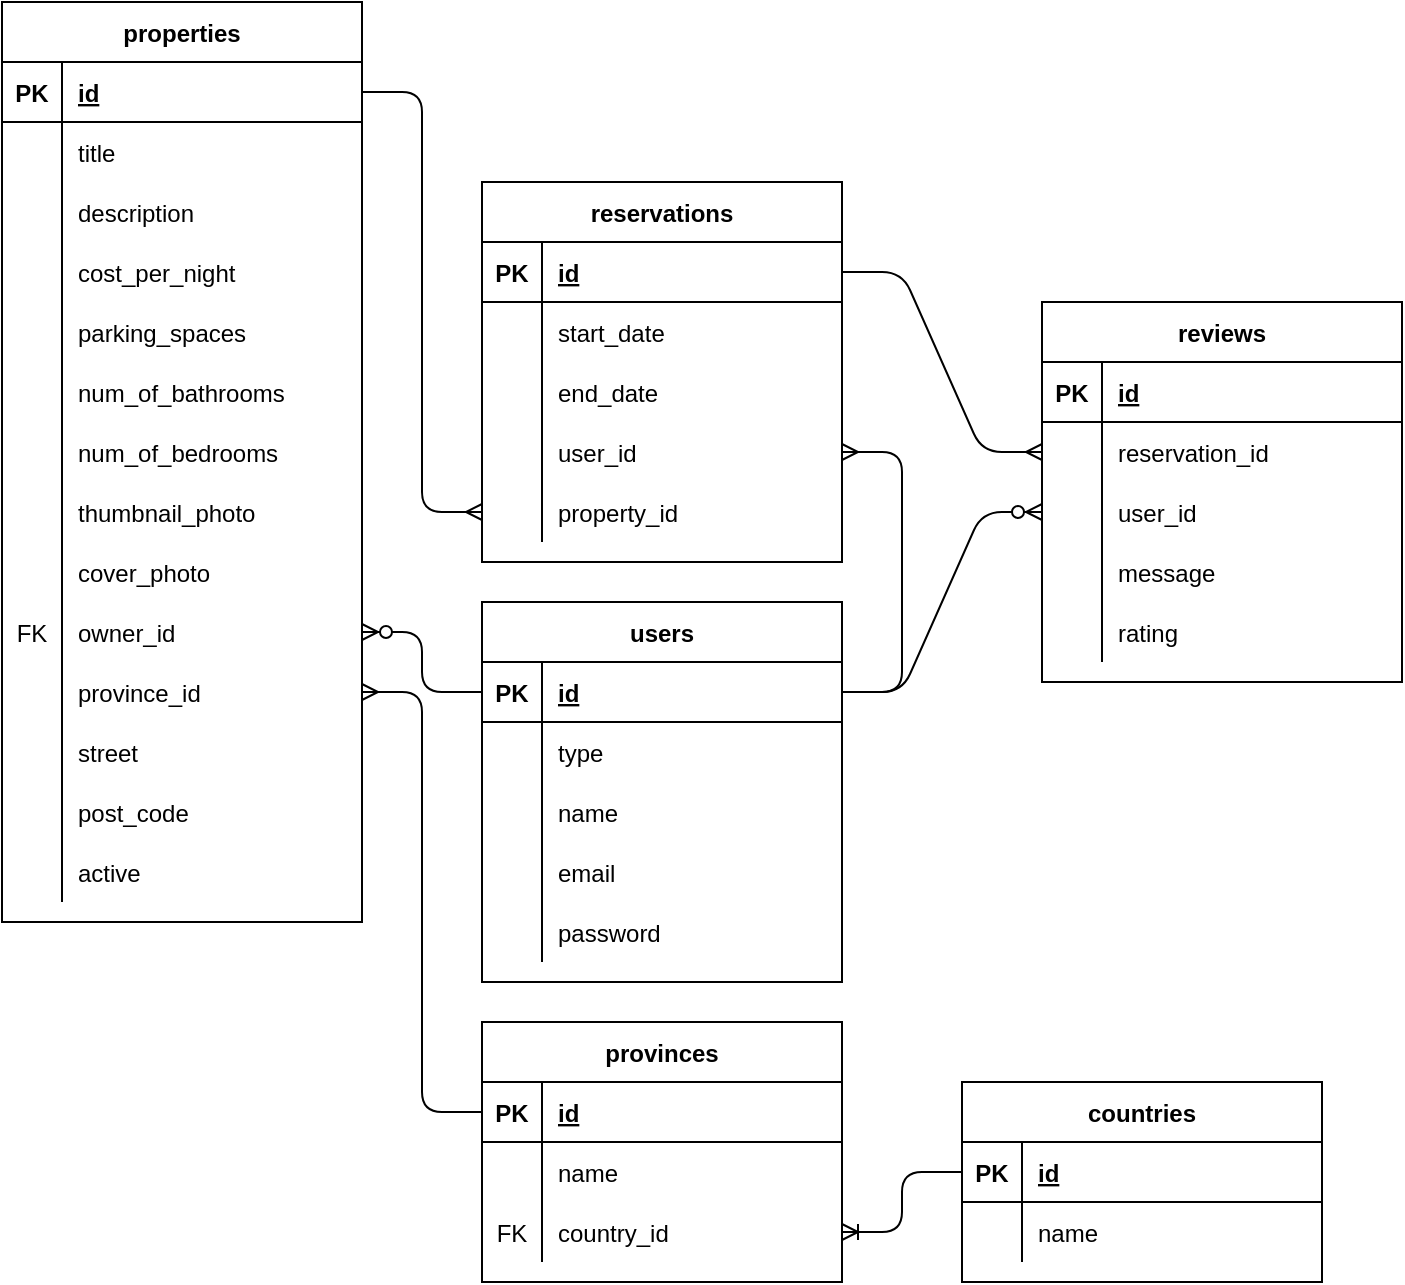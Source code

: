 <mxfile version="14.2.9" type="github">
  <diagram id="R2lEEEUBdFMjLlhIrx00" name="Page-1">
    <mxGraphModel dx="1662" dy="762" grid="1" gridSize="10" guides="1" tooltips="1" connect="1" arrows="1" fold="1" page="1" pageScale="1" pageWidth="850" pageHeight="1100" math="0" shadow="0" extFonts="Permanent Marker^https://fonts.googleapis.com/css?family=Permanent+Marker">
      <root>
        <mxCell id="0" />
        <mxCell id="1" parent="0" />
        <mxCell id="sZf-92WyWhlDTkWxbgCU-1" value="users" style="shape=table;startSize=30;container=1;collapsible=1;childLayout=tableLayout;fixedRows=1;rowLines=0;fontStyle=1;align=center;resizeLast=1;" vertex="1" parent="1">
          <mxGeometry x="315" y="420" width="180" height="190" as="geometry" />
        </mxCell>
        <mxCell id="sZf-92WyWhlDTkWxbgCU-2" value="" style="shape=partialRectangle;collapsible=0;dropTarget=0;pointerEvents=0;fillColor=none;top=0;left=0;bottom=1;right=0;points=[[0,0.5],[1,0.5]];portConstraint=eastwest;" vertex="1" parent="sZf-92WyWhlDTkWxbgCU-1">
          <mxGeometry y="30" width="180" height="30" as="geometry" />
        </mxCell>
        <mxCell id="sZf-92WyWhlDTkWxbgCU-3" value="PK" style="shape=partialRectangle;connectable=0;fillColor=none;top=0;left=0;bottom=0;right=0;fontStyle=1;overflow=hidden;" vertex="1" parent="sZf-92WyWhlDTkWxbgCU-2">
          <mxGeometry width="30" height="30" as="geometry" />
        </mxCell>
        <mxCell id="sZf-92WyWhlDTkWxbgCU-4" value="id" style="shape=partialRectangle;connectable=0;fillColor=none;top=0;left=0;bottom=0;right=0;align=left;spacingLeft=6;fontStyle=5;overflow=hidden;" vertex="1" parent="sZf-92WyWhlDTkWxbgCU-2">
          <mxGeometry x="30" width="150" height="30" as="geometry" />
        </mxCell>
        <mxCell id="sZf-92WyWhlDTkWxbgCU-5" value="" style="shape=partialRectangle;collapsible=0;dropTarget=0;pointerEvents=0;fillColor=none;top=0;left=0;bottom=0;right=0;points=[[0,0.5],[1,0.5]];portConstraint=eastwest;" vertex="1" parent="sZf-92WyWhlDTkWxbgCU-1">
          <mxGeometry y="60" width="180" height="30" as="geometry" />
        </mxCell>
        <mxCell id="sZf-92WyWhlDTkWxbgCU-6" value="" style="shape=partialRectangle;connectable=0;fillColor=none;top=0;left=0;bottom=0;right=0;editable=1;overflow=hidden;" vertex="1" parent="sZf-92WyWhlDTkWxbgCU-5">
          <mxGeometry width="30" height="30" as="geometry" />
        </mxCell>
        <mxCell id="sZf-92WyWhlDTkWxbgCU-7" value="type" style="shape=partialRectangle;connectable=0;fillColor=none;top=0;left=0;bottom=0;right=0;align=left;spacingLeft=6;overflow=hidden;" vertex="1" parent="sZf-92WyWhlDTkWxbgCU-5">
          <mxGeometry x="30" width="150" height="30" as="geometry" />
        </mxCell>
        <mxCell id="sZf-92WyWhlDTkWxbgCU-137" value="" style="shape=partialRectangle;collapsible=0;dropTarget=0;pointerEvents=0;fillColor=none;top=0;left=0;bottom=0;right=0;points=[[0,0.5],[1,0.5]];portConstraint=eastwest;" vertex="1" parent="sZf-92WyWhlDTkWxbgCU-1">
          <mxGeometry y="90" width="180" height="30" as="geometry" />
        </mxCell>
        <mxCell id="sZf-92WyWhlDTkWxbgCU-138" value="" style="shape=partialRectangle;connectable=0;fillColor=none;top=0;left=0;bottom=0;right=0;editable=1;overflow=hidden;" vertex="1" parent="sZf-92WyWhlDTkWxbgCU-137">
          <mxGeometry width="30" height="30" as="geometry" />
        </mxCell>
        <mxCell id="sZf-92WyWhlDTkWxbgCU-139" value="name" style="shape=partialRectangle;connectable=0;fillColor=none;top=0;left=0;bottom=0;right=0;align=left;spacingLeft=6;overflow=hidden;" vertex="1" parent="sZf-92WyWhlDTkWxbgCU-137">
          <mxGeometry x="30" width="150" height="30" as="geometry" />
        </mxCell>
        <mxCell id="sZf-92WyWhlDTkWxbgCU-8" value="" style="shape=partialRectangle;collapsible=0;dropTarget=0;pointerEvents=0;fillColor=none;top=0;left=0;bottom=0;right=0;points=[[0,0.5],[1,0.5]];portConstraint=eastwest;" vertex="1" parent="sZf-92WyWhlDTkWxbgCU-1">
          <mxGeometry y="120" width="180" height="30" as="geometry" />
        </mxCell>
        <mxCell id="sZf-92WyWhlDTkWxbgCU-9" value="" style="shape=partialRectangle;connectable=0;fillColor=none;top=0;left=0;bottom=0;right=0;editable=1;overflow=hidden;" vertex="1" parent="sZf-92WyWhlDTkWxbgCU-8">
          <mxGeometry width="30" height="30" as="geometry" />
        </mxCell>
        <mxCell id="sZf-92WyWhlDTkWxbgCU-10" value="email" style="shape=partialRectangle;connectable=0;fillColor=none;top=0;left=0;bottom=0;right=0;align=left;spacingLeft=6;overflow=hidden;" vertex="1" parent="sZf-92WyWhlDTkWxbgCU-8">
          <mxGeometry x="30" width="150" height="30" as="geometry" />
        </mxCell>
        <mxCell id="sZf-92WyWhlDTkWxbgCU-11" value="" style="shape=partialRectangle;collapsible=0;dropTarget=0;pointerEvents=0;fillColor=none;top=0;left=0;bottom=0;right=0;points=[[0,0.5],[1,0.5]];portConstraint=eastwest;" vertex="1" parent="sZf-92WyWhlDTkWxbgCU-1">
          <mxGeometry y="150" width="180" height="30" as="geometry" />
        </mxCell>
        <mxCell id="sZf-92WyWhlDTkWxbgCU-12" value="" style="shape=partialRectangle;connectable=0;fillColor=none;top=0;left=0;bottom=0;right=0;editable=1;overflow=hidden;" vertex="1" parent="sZf-92WyWhlDTkWxbgCU-11">
          <mxGeometry width="30" height="30" as="geometry" />
        </mxCell>
        <mxCell id="sZf-92WyWhlDTkWxbgCU-13" value="password" style="shape=partialRectangle;connectable=0;fillColor=none;top=0;left=0;bottom=0;right=0;align=left;spacingLeft=6;overflow=hidden;" vertex="1" parent="sZf-92WyWhlDTkWxbgCU-11">
          <mxGeometry x="30" width="150" height="30" as="geometry" />
        </mxCell>
        <mxCell id="sZf-92WyWhlDTkWxbgCU-14" value="properties" style="shape=table;startSize=30;container=1;collapsible=1;childLayout=tableLayout;fixedRows=1;rowLines=0;fontStyle=1;align=center;resizeLast=1;" vertex="1" parent="1">
          <mxGeometry x="75" y="120" width="180" height="460" as="geometry" />
        </mxCell>
        <mxCell id="sZf-92WyWhlDTkWxbgCU-15" value="" style="shape=partialRectangle;collapsible=0;dropTarget=0;pointerEvents=0;fillColor=none;top=0;left=0;bottom=1;right=0;points=[[0,0.5],[1,0.5]];portConstraint=eastwest;" vertex="1" parent="sZf-92WyWhlDTkWxbgCU-14">
          <mxGeometry y="30" width="180" height="30" as="geometry" />
        </mxCell>
        <mxCell id="sZf-92WyWhlDTkWxbgCU-16" value="PK" style="shape=partialRectangle;connectable=0;fillColor=none;top=0;left=0;bottom=0;right=0;fontStyle=1;overflow=hidden;" vertex="1" parent="sZf-92WyWhlDTkWxbgCU-15">
          <mxGeometry width="30" height="30" as="geometry" />
        </mxCell>
        <mxCell id="sZf-92WyWhlDTkWxbgCU-17" value="id" style="shape=partialRectangle;connectable=0;fillColor=none;top=0;left=0;bottom=0;right=0;align=left;spacingLeft=6;fontStyle=5;overflow=hidden;" vertex="1" parent="sZf-92WyWhlDTkWxbgCU-15">
          <mxGeometry x="30" width="150" height="30" as="geometry" />
        </mxCell>
        <mxCell id="sZf-92WyWhlDTkWxbgCU-18" value="" style="shape=partialRectangle;collapsible=0;dropTarget=0;pointerEvents=0;fillColor=none;top=0;left=0;bottom=0;right=0;points=[[0,0.5],[1,0.5]];portConstraint=eastwest;" vertex="1" parent="sZf-92WyWhlDTkWxbgCU-14">
          <mxGeometry y="60" width="180" height="30" as="geometry" />
        </mxCell>
        <mxCell id="sZf-92WyWhlDTkWxbgCU-19" value="" style="shape=partialRectangle;connectable=0;fillColor=none;top=0;left=0;bottom=0;right=0;editable=1;overflow=hidden;" vertex="1" parent="sZf-92WyWhlDTkWxbgCU-18">
          <mxGeometry width="30" height="30" as="geometry" />
        </mxCell>
        <mxCell id="sZf-92WyWhlDTkWxbgCU-20" value="title" style="shape=partialRectangle;connectable=0;fillColor=none;top=0;left=0;bottom=0;right=0;align=left;spacingLeft=6;overflow=hidden;" vertex="1" parent="sZf-92WyWhlDTkWxbgCU-18">
          <mxGeometry x="30" width="150" height="30" as="geometry" />
        </mxCell>
        <mxCell id="sZf-92WyWhlDTkWxbgCU-21" value="" style="shape=partialRectangle;collapsible=0;dropTarget=0;pointerEvents=0;fillColor=none;top=0;left=0;bottom=0;right=0;points=[[0,0.5],[1,0.5]];portConstraint=eastwest;" vertex="1" parent="sZf-92WyWhlDTkWxbgCU-14">
          <mxGeometry y="90" width="180" height="30" as="geometry" />
        </mxCell>
        <mxCell id="sZf-92WyWhlDTkWxbgCU-22" value="" style="shape=partialRectangle;connectable=0;fillColor=none;top=0;left=0;bottom=0;right=0;editable=1;overflow=hidden;" vertex="1" parent="sZf-92WyWhlDTkWxbgCU-21">
          <mxGeometry width="30" height="30" as="geometry" />
        </mxCell>
        <mxCell id="sZf-92WyWhlDTkWxbgCU-23" value="description" style="shape=partialRectangle;connectable=0;fillColor=none;top=0;left=0;bottom=0;right=0;align=left;spacingLeft=6;overflow=hidden;" vertex="1" parent="sZf-92WyWhlDTkWxbgCU-21">
          <mxGeometry x="30" width="150" height="30" as="geometry" />
        </mxCell>
        <mxCell id="sZf-92WyWhlDTkWxbgCU-24" value="" style="shape=partialRectangle;collapsible=0;dropTarget=0;pointerEvents=0;fillColor=none;top=0;left=0;bottom=0;right=0;points=[[0,0.5],[1,0.5]];portConstraint=eastwest;" vertex="1" parent="sZf-92WyWhlDTkWxbgCU-14">
          <mxGeometry y="120" width="180" height="30" as="geometry" />
        </mxCell>
        <mxCell id="sZf-92WyWhlDTkWxbgCU-25" value="" style="shape=partialRectangle;connectable=0;fillColor=none;top=0;left=0;bottom=0;right=0;editable=1;overflow=hidden;" vertex="1" parent="sZf-92WyWhlDTkWxbgCU-24">
          <mxGeometry width="30" height="30" as="geometry" />
        </mxCell>
        <mxCell id="sZf-92WyWhlDTkWxbgCU-26" value="cost_per_night" style="shape=partialRectangle;connectable=0;fillColor=none;top=0;left=0;bottom=0;right=0;align=left;spacingLeft=6;overflow=hidden;" vertex="1" parent="sZf-92WyWhlDTkWxbgCU-24">
          <mxGeometry x="30" width="150" height="30" as="geometry" />
        </mxCell>
        <mxCell id="sZf-92WyWhlDTkWxbgCU-53" value="" style="shape=partialRectangle;collapsible=0;dropTarget=0;pointerEvents=0;fillColor=none;top=0;left=0;bottom=0;right=0;points=[[0,0.5],[1,0.5]];portConstraint=eastwest;" vertex="1" parent="sZf-92WyWhlDTkWxbgCU-14">
          <mxGeometry y="150" width="180" height="30" as="geometry" />
        </mxCell>
        <mxCell id="sZf-92WyWhlDTkWxbgCU-54" value="" style="shape=partialRectangle;connectable=0;fillColor=none;top=0;left=0;bottom=0;right=0;editable=1;overflow=hidden;" vertex="1" parent="sZf-92WyWhlDTkWxbgCU-53">
          <mxGeometry width="30" height="30" as="geometry" />
        </mxCell>
        <mxCell id="sZf-92WyWhlDTkWxbgCU-55" value="parking_spaces" style="shape=partialRectangle;connectable=0;fillColor=none;top=0;left=0;bottom=0;right=0;align=left;spacingLeft=6;overflow=hidden;" vertex="1" parent="sZf-92WyWhlDTkWxbgCU-53">
          <mxGeometry x="30" width="150" height="30" as="geometry" />
        </mxCell>
        <mxCell id="sZf-92WyWhlDTkWxbgCU-56" value="" style="shape=partialRectangle;collapsible=0;dropTarget=0;pointerEvents=0;fillColor=none;top=0;left=0;bottom=0;right=0;points=[[0,0.5],[1,0.5]];portConstraint=eastwest;" vertex="1" parent="sZf-92WyWhlDTkWxbgCU-14">
          <mxGeometry y="180" width="180" height="30" as="geometry" />
        </mxCell>
        <mxCell id="sZf-92WyWhlDTkWxbgCU-57" value="" style="shape=partialRectangle;connectable=0;fillColor=none;top=0;left=0;bottom=0;right=0;editable=1;overflow=hidden;" vertex="1" parent="sZf-92WyWhlDTkWxbgCU-56">
          <mxGeometry width="30" height="30" as="geometry" />
        </mxCell>
        <mxCell id="sZf-92WyWhlDTkWxbgCU-58" value="num_of_bathrooms" style="shape=partialRectangle;connectable=0;fillColor=none;top=0;left=0;bottom=0;right=0;align=left;spacingLeft=6;overflow=hidden;" vertex="1" parent="sZf-92WyWhlDTkWxbgCU-56">
          <mxGeometry x="30" width="150" height="30" as="geometry" />
        </mxCell>
        <mxCell id="sZf-92WyWhlDTkWxbgCU-59" value="" style="shape=partialRectangle;collapsible=0;dropTarget=0;pointerEvents=0;fillColor=none;top=0;left=0;bottom=0;right=0;points=[[0,0.5],[1,0.5]];portConstraint=eastwest;" vertex="1" parent="sZf-92WyWhlDTkWxbgCU-14">
          <mxGeometry y="210" width="180" height="30" as="geometry" />
        </mxCell>
        <mxCell id="sZf-92WyWhlDTkWxbgCU-60" value="" style="shape=partialRectangle;connectable=0;fillColor=none;top=0;left=0;bottom=0;right=0;editable=1;overflow=hidden;" vertex="1" parent="sZf-92WyWhlDTkWxbgCU-59">
          <mxGeometry width="30" height="30" as="geometry" />
        </mxCell>
        <mxCell id="sZf-92WyWhlDTkWxbgCU-61" value="num_of_bedrooms" style="shape=partialRectangle;connectable=0;fillColor=none;top=0;left=0;bottom=0;right=0;align=left;spacingLeft=6;overflow=hidden;" vertex="1" parent="sZf-92WyWhlDTkWxbgCU-59">
          <mxGeometry x="30" width="150" height="30" as="geometry" />
        </mxCell>
        <mxCell id="sZf-92WyWhlDTkWxbgCU-62" value="" style="shape=partialRectangle;collapsible=0;dropTarget=0;pointerEvents=0;fillColor=none;top=0;left=0;bottom=0;right=0;points=[[0,0.5],[1,0.5]];portConstraint=eastwest;" vertex="1" parent="sZf-92WyWhlDTkWxbgCU-14">
          <mxGeometry y="240" width="180" height="30" as="geometry" />
        </mxCell>
        <mxCell id="sZf-92WyWhlDTkWxbgCU-63" value="" style="shape=partialRectangle;connectable=0;fillColor=none;top=0;left=0;bottom=0;right=0;editable=1;overflow=hidden;" vertex="1" parent="sZf-92WyWhlDTkWxbgCU-62">
          <mxGeometry width="30" height="30" as="geometry" />
        </mxCell>
        <mxCell id="sZf-92WyWhlDTkWxbgCU-64" value="thumbnail_photo" style="shape=partialRectangle;connectable=0;fillColor=none;top=0;left=0;bottom=0;right=0;align=left;spacingLeft=6;overflow=hidden;" vertex="1" parent="sZf-92WyWhlDTkWxbgCU-62">
          <mxGeometry x="30" width="150" height="30" as="geometry" />
        </mxCell>
        <mxCell id="sZf-92WyWhlDTkWxbgCU-65" value="" style="shape=partialRectangle;collapsible=0;dropTarget=0;pointerEvents=0;fillColor=none;top=0;left=0;bottom=0;right=0;points=[[0,0.5],[1,0.5]];portConstraint=eastwest;" vertex="1" parent="sZf-92WyWhlDTkWxbgCU-14">
          <mxGeometry y="270" width="180" height="30" as="geometry" />
        </mxCell>
        <mxCell id="sZf-92WyWhlDTkWxbgCU-66" value="" style="shape=partialRectangle;connectable=0;fillColor=none;top=0;left=0;bottom=0;right=0;editable=1;overflow=hidden;" vertex="1" parent="sZf-92WyWhlDTkWxbgCU-65">
          <mxGeometry width="30" height="30" as="geometry" />
        </mxCell>
        <mxCell id="sZf-92WyWhlDTkWxbgCU-67" value="cover_photo" style="shape=partialRectangle;connectable=0;fillColor=none;top=0;left=0;bottom=0;right=0;align=left;spacingLeft=6;overflow=hidden;" vertex="1" parent="sZf-92WyWhlDTkWxbgCU-65">
          <mxGeometry x="30" width="150" height="30" as="geometry" />
        </mxCell>
        <mxCell id="sZf-92WyWhlDTkWxbgCU-83" value="" style="shape=partialRectangle;collapsible=0;dropTarget=0;pointerEvents=0;fillColor=none;top=0;left=0;bottom=0;right=0;points=[[0,0.5],[1,0.5]];portConstraint=eastwest;" vertex="1" parent="sZf-92WyWhlDTkWxbgCU-14">
          <mxGeometry y="300" width="180" height="30" as="geometry" />
        </mxCell>
        <mxCell id="sZf-92WyWhlDTkWxbgCU-84" value="FK" style="shape=partialRectangle;connectable=0;fillColor=none;top=0;left=0;bottom=0;right=0;editable=1;overflow=hidden;" vertex="1" parent="sZf-92WyWhlDTkWxbgCU-83">
          <mxGeometry width="30" height="30" as="geometry" />
        </mxCell>
        <mxCell id="sZf-92WyWhlDTkWxbgCU-85" value="owner_id" style="shape=partialRectangle;connectable=0;fillColor=none;top=0;left=0;bottom=0;right=0;align=left;spacingLeft=6;overflow=hidden;" vertex="1" parent="sZf-92WyWhlDTkWxbgCU-83">
          <mxGeometry x="30" width="150" height="30" as="geometry" />
        </mxCell>
        <mxCell id="sZf-92WyWhlDTkWxbgCU-74" value="" style="shape=partialRectangle;collapsible=0;dropTarget=0;pointerEvents=0;fillColor=none;top=0;left=0;bottom=0;right=0;points=[[0,0.5],[1,0.5]];portConstraint=eastwest;" vertex="1" parent="sZf-92WyWhlDTkWxbgCU-14">
          <mxGeometry y="330" width="180" height="30" as="geometry" />
        </mxCell>
        <mxCell id="sZf-92WyWhlDTkWxbgCU-75" value="" style="shape=partialRectangle;connectable=0;fillColor=none;top=0;left=0;bottom=0;right=0;editable=1;overflow=hidden;" vertex="1" parent="sZf-92WyWhlDTkWxbgCU-74">
          <mxGeometry width="30" height="30" as="geometry" />
        </mxCell>
        <mxCell id="sZf-92WyWhlDTkWxbgCU-76" value="province_id" style="shape=partialRectangle;connectable=0;fillColor=none;top=0;left=0;bottom=0;right=0;align=left;spacingLeft=6;overflow=hidden;" vertex="1" parent="sZf-92WyWhlDTkWxbgCU-74">
          <mxGeometry x="30" width="150" height="30" as="geometry" />
        </mxCell>
        <mxCell id="sZf-92WyWhlDTkWxbgCU-71" value="" style="shape=partialRectangle;collapsible=0;dropTarget=0;pointerEvents=0;fillColor=none;top=0;left=0;bottom=0;right=0;points=[[0,0.5],[1,0.5]];portConstraint=eastwest;" vertex="1" parent="sZf-92WyWhlDTkWxbgCU-14">
          <mxGeometry y="360" width="180" height="30" as="geometry" />
        </mxCell>
        <mxCell id="sZf-92WyWhlDTkWxbgCU-72" value="" style="shape=partialRectangle;connectable=0;fillColor=none;top=0;left=0;bottom=0;right=0;editable=1;overflow=hidden;" vertex="1" parent="sZf-92WyWhlDTkWxbgCU-71">
          <mxGeometry width="30" height="30" as="geometry" />
        </mxCell>
        <mxCell id="sZf-92WyWhlDTkWxbgCU-73" value="street" style="shape=partialRectangle;connectable=0;fillColor=none;top=0;left=0;bottom=0;right=0;align=left;spacingLeft=6;overflow=hidden;" vertex="1" parent="sZf-92WyWhlDTkWxbgCU-71">
          <mxGeometry x="30" width="150" height="30" as="geometry" />
        </mxCell>
        <mxCell id="sZf-92WyWhlDTkWxbgCU-77" value="" style="shape=partialRectangle;collapsible=0;dropTarget=0;pointerEvents=0;fillColor=none;top=0;left=0;bottom=0;right=0;points=[[0,0.5],[1,0.5]];portConstraint=eastwest;" vertex="1" parent="sZf-92WyWhlDTkWxbgCU-14">
          <mxGeometry y="390" width="180" height="30" as="geometry" />
        </mxCell>
        <mxCell id="sZf-92WyWhlDTkWxbgCU-78" value="" style="shape=partialRectangle;connectable=0;fillColor=none;top=0;left=0;bottom=0;right=0;editable=1;overflow=hidden;" vertex="1" parent="sZf-92WyWhlDTkWxbgCU-77">
          <mxGeometry width="30" height="30" as="geometry" />
        </mxCell>
        <mxCell id="sZf-92WyWhlDTkWxbgCU-79" value="post_code" style="shape=partialRectangle;connectable=0;fillColor=none;top=0;left=0;bottom=0;right=0;align=left;spacingLeft=6;overflow=hidden;" vertex="1" parent="sZf-92WyWhlDTkWxbgCU-77">
          <mxGeometry x="30" width="150" height="30" as="geometry" />
        </mxCell>
        <mxCell id="sZf-92WyWhlDTkWxbgCU-80" value="" style="shape=partialRectangle;collapsible=0;dropTarget=0;pointerEvents=0;fillColor=none;top=0;left=0;bottom=0;right=0;points=[[0,0.5],[1,0.5]];portConstraint=eastwest;" vertex="1" parent="sZf-92WyWhlDTkWxbgCU-14">
          <mxGeometry y="420" width="180" height="30" as="geometry" />
        </mxCell>
        <mxCell id="sZf-92WyWhlDTkWxbgCU-81" value="" style="shape=partialRectangle;connectable=0;fillColor=none;top=0;left=0;bottom=0;right=0;editable=1;overflow=hidden;" vertex="1" parent="sZf-92WyWhlDTkWxbgCU-80">
          <mxGeometry width="30" height="30" as="geometry" />
        </mxCell>
        <mxCell id="sZf-92WyWhlDTkWxbgCU-82" value="active" style="shape=partialRectangle;connectable=0;fillColor=none;top=0;left=0;bottom=0;right=0;align=left;spacingLeft=6;overflow=hidden;" vertex="1" parent="sZf-92WyWhlDTkWxbgCU-80">
          <mxGeometry x="30" width="150" height="30" as="geometry" />
        </mxCell>
        <mxCell id="sZf-92WyWhlDTkWxbgCU-27" value="reservations" style="shape=table;startSize=30;container=1;collapsible=1;childLayout=tableLayout;fixedRows=1;rowLines=0;fontStyle=1;align=center;resizeLast=1;" vertex="1" parent="1">
          <mxGeometry x="315" y="210" width="180" height="190" as="geometry" />
        </mxCell>
        <mxCell id="sZf-92WyWhlDTkWxbgCU-28" value="" style="shape=partialRectangle;collapsible=0;dropTarget=0;pointerEvents=0;fillColor=none;top=0;left=0;bottom=1;right=0;points=[[0,0.5],[1,0.5]];portConstraint=eastwest;" vertex="1" parent="sZf-92WyWhlDTkWxbgCU-27">
          <mxGeometry y="30" width="180" height="30" as="geometry" />
        </mxCell>
        <mxCell id="sZf-92WyWhlDTkWxbgCU-29" value="PK" style="shape=partialRectangle;connectable=0;fillColor=none;top=0;left=0;bottom=0;right=0;fontStyle=1;overflow=hidden;" vertex="1" parent="sZf-92WyWhlDTkWxbgCU-28">
          <mxGeometry width="30" height="30" as="geometry" />
        </mxCell>
        <mxCell id="sZf-92WyWhlDTkWxbgCU-30" value="id" style="shape=partialRectangle;connectable=0;fillColor=none;top=0;left=0;bottom=0;right=0;align=left;spacingLeft=6;fontStyle=5;overflow=hidden;" vertex="1" parent="sZf-92WyWhlDTkWxbgCU-28">
          <mxGeometry x="30" width="150" height="30" as="geometry" />
        </mxCell>
        <mxCell id="sZf-92WyWhlDTkWxbgCU-31" value="" style="shape=partialRectangle;collapsible=0;dropTarget=0;pointerEvents=0;fillColor=none;top=0;left=0;bottom=0;right=0;points=[[0,0.5],[1,0.5]];portConstraint=eastwest;" vertex="1" parent="sZf-92WyWhlDTkWxbgCU-27">
          <mxGeometry y="60" width="180" height="30" as="geometry" />
        </mxCell>
        <mxCell id="sZf-92WyWhlDTkWxbgCU-32" value="" style="shape=partialRectangle;connectable=0;fillColor=none;top=0;left=0;bottom=0;right=0;editable=1;overflow=hidden;" vertex="1" parent="sZf-92WyWhlDTkWxbgCU-31">
          <mxGeometry width="30" height="30" as="geometry" />
        </mxCell>
        <mxCell id="sZf-92WyWhlDTkWxbgCU-33" value="start_date" style="shape=partialRectangle;connectable=0;fillColor=none;top=0;left=0;bottom=0;right=0;align=left;spacingLeft=6;overflow=hidden;" vertex="1" parent="sZf-92WyWhlDTkWxbgCU-31">
          <mxGeometry x="30" width="150" height="30" as="geometry" />
        </mxCell>
        <mxCell id="sZf-92WyWhlDTkWxbgCU-34" value="" style="shape=partialRectangle;collapsible=0;dropTarget=0;pointerEvents=0;fillColor=none;top=0;left=0;bottom=0;right=0;points=[[0,0.5],[1,0.5]];portConstraint=eastwest;" vertex="1" parent="sZf-92WyWhlDTkWxbgCU-27">
          <mxGeometry y="90" width="180" height="30" as="geometry" />
        </mxCell>
        <mxCell id="sZf-92WyWhlDTkWxbgCU-35" value="" style="shape=partialRectangle;connectable=0;fillColor=none;top=0;left=0;bottom=0;right=0;editable=1;overflow=hidden;" vertex="1" parent="sZf-92WyWhlDTkWxbgCU-34">
          <mxGeometry width="30" height="30" as="geometry" />
        </mxCell>
        <mxCell id="sZf-92WyWhlDTkWxbgCU-36" value="end_date" style="shape=partialRectangle;connectable=0;fillColor=none;top=0;left=0;bottom=0;right=0;align=left;spacingLeft=6;overflow=hidden;" vertex="1" parent="sZf-92WyWhlDTkWxbgCU-34">
          <mxGeometry x="30" width="150" height="30" as="geometry" />
        </mxCell>
        <mxCell id="sZf-92WyWhlDTkWxbgCU-37" value="" style="shape=partialRectangle;collapsible=0;dropTarget=0;pointerEvents=0;fillColor=none;top=0;left=0;bottom=0;right=0;points=[[0,0.5],[1,0.5]];portConstraint=eastwest;" vertex="1" parent="sZf-92WyWhlDTkWxbgCU-27">
          <mxGeometry y="120" width="180" height="30" as="geometry" />
        </mxCell>
        <mxCell id="sZf-92WyWhlDTkWxbgCU-38" value="" style="shape=partialRectangle;connectable=0;fillColor=none;top=0;left=0;bottom=0;right=0;editable=1;overflow=hidden;" vertex="1" parent="sZf-92WyWhlDTkWxbgCU-37">
          <mxGeometry width="30" height="30" as="geometry" />
        </mxCell>
        <mxCell id="sZf-92WyWhlDTkWxbgCU-39" value="user_id" style="shape=partialRectangle;connectable=0;fillColor=none;top=0;left=0;bottom=0;right=0;align=left;spacingLeft=6;overflow=hidden;" vertex="1" parent="sZf-92WyWhlDTkWxbgCU-37">
          <mxGeometry x="30" width="150" height="30" as="geometry" />
        </mxCell>
        <mxCell id="sZf-92WyWhlDTkWxbgCU-92" value="" style="shape=partialRectangle;collapsible=0;dropTarget=0;pointerEvents=0;fillColor=none;top=0;left=0;bottom=0;right=0;points=[[0,0.5],[1,0.5]];portConstraint=eastwest;" vertex="1" parent="sZf-92WyWhlDTkWxbgCU-27">
          <mxGeometry y="150" width="180" height="30" as="geometry" />
        </mxCell>
        <mxCell id="sZf-92WyWhlDTkWxbgCU-93" value="" style="shape=partialRectangle;connectable=0;fillColor=none;top=0;left=0;bottom=0;right=0;editable=1;overflow=hidden;" vertex="1" parent="sZf-92WyWhlDTkWxbgCU-92">
          <mxGeometry width="30" height="30" as="geometry" />
        </mxCell>
        <mxCell id="sZf-92WyWhlDTkWxbgCU-94" value="property_id" style="shape=partialRectangle;connectable=0;fillColor=none;top=0;left=0;bottom=0;right=0;align=left;spacingLeft=6;overflow=hidden;" vertex="1" parent="sZf-92WyWhlDTkWxbgCU-92">
          <mxGeometry x="30" width="150" height="30" as="geometry" />
        </mxCell>
        <mxCell id="sZf-92WyWhlDTkWxbgCU-40" value="reviews" style="shape=table;startSize=30;container=1;collapsible=1;childLayout=tableLayout;fixedRows=1;rowLines=0;fontStyle=1;align=center;resizeLast=1;" vertex="1" parent="1">
          <mxGeometry x="595" y="270" width="180" height="190" as="geometry" />
        </mxCell>
        <mxCell id="sZf-92WyWhlDTkWxbgCU-41" value="" style="shape=partialRectangle;collapsible=0;dropTarget=0;pointerEvents=0;fillColor=none;top=0;left=0;bottom=1;right=0;points=[[0,0.5],[1,0.5]];portConstraint=eastwest;" vertex="1" parent="sZf-92WyWhlDTkWxbgCU-40">
          <mxGeometry y="30" width="180" height="30" as="geometry" />
        </mxCell>
        <mxCell id="sZf-92WyWhlDTkWxbgCU-42" value="PK" style="shape=partialRectangle;connectable=0;fillColor=none;top=0;left=0;bottom=0;right=0;fontStyle=1;overflow=hidden;" vertex="1" parent="sZf-92WyWhlDTkWxbgCU-41">
          <mxGeometry width="30" height="30" as="geometry" />
        </mxCell>
        <mxCell id="sZf-92WyWhlDTkWxbgCU-43" value="id" style="shape=partialRectangle;connectable=0;fillColor=none;top=0;left=0;bottom=0;right=0;align=left;spacingLeft=6;fontStyle=5;overflow=hidden;" vertex="1" parent="sZf-92WyWhlDTkWxbgCU-41">
          <mxGeometry x="30" width="150" height="30" as="geometry" />
        </mxCell>
        <mxCell id="sZf-92WyWhlDTkWxbgCU-44" value="" style="shape=partialRectangle;collapsible=0;dropTarget=0;pointerEvents=0;fillColor=none;top=0;left=0;bottom=0;right=0;points=[[0,0.5],[1,0.5]];portConstraint=eastwest;" vertex="1" parent="sZf-92WyWhlDTkWxbgCU-40">
          <mxGeometry y="60" width="180" height="30" as="geometry" />
        </mxCell>
        <mxCell id="sZf-92WyWhlDTkWxbgCU-45" value="" style="shape=partialRectangle;connectable=0;fillColor=none;top=0;left=0;bottom=0;right=0;editable=1;overflow=hidden;" vertex="1" parent="sZf-92WyWhlDTkWxbgCU-44">
          <mxGeometry width="30" height="30" as="geometry" />
        </mxCell>
        <mxCell id="sZf-92WyWhlDTkWxbgCU-46" value="reservation_id" style="shape=partialRectangle;connectable=0;fillColor=none;top=0;left=0;bottom=0;right=0;align=left;spacingLeft=6;overflow=hidden;" vertex="1" parent="sZf-92WyWhlDTkWxbgCU-44">
          <mxGeometry x="30" width="150" height="30" as="geometry" />
        </mxCell>
        <mxCell id="sZf-92WyWhlDTkWxbgCU-47" value="" style="shape=partialRectangle;collapsible=0;dropTarget=0;pointerEvents=0;fillColor=none;top=0;left=0;bottom=0;right=0;points=[[0,0.5],[1,0.5]];portConstraint=eastwest;" vertex="1" parent="sZf-92WyWhlDTkWxbgCU-40">
          <mxGeometry y="90" width="180" height="30" as="geometry" />
        </mxCell>
        <mxCell id="sZf-92WyWhlDTkWxbgCU-48" value="" style="shape=partialRectangle;connectable=0;fillColor=none;top=0;left=0;bottom=0;right=0;editable=1;overflow=hidden;" vertex="1" parent="sZf-92WyWhlDTkWxbgCU-47">
          <mxGeometry width="30" height="30" as="geometry" />
        </mxCell>
        <mxCell id="sZf-92WyWhlDTkWxbgCU-49" value="user_id" style="shape=partialRectangle;connectable=0;fillColor=none;top=0;left=0;bottom=0;right=0;align=left;spacingLeft=6;overflow=hidden;" vertex="1" parent="sZf-92WyWhlDTkWxbgCU-47">
          <mxGeometry x="30" width="150" height="30" as="geometry" />
        </mxCell>
        <mxCell id="sZf-92WyWhlDTkWxbgCU-50" value="" style="shape=partialRectangle;collapsible=0;dropTarget=0;pointerEvents=0;fillColor=none;top=0;left=0;bottom=0;right=0;points=[[0,0.5],[1,0.5]];portConstraint=eastwest;" vertex="1" parent="sZf-92WyWhlDTkWxbgCU-40">
          <mxGeometry y="120" width="180" height="30" as="geometry" />
        </mxCell>
        <mxCell id="sZf-92WyWhlDTkWxbgCU-51" value="" style="shape=partialRectangle;connectable=0;fillColor=none;top=0;left=0;bottom=0;right=0;editable=1;overflow=hidden;" vertex="1" parent="sZf-92WyWhlDTkWxbgCU-50">
          <mxGeometry width="30" height="30" as="geometry" />
        </mxCell>
        <mxCell id="sZf-92WyWhlDTkWxbgCU-52" value="message" style="shape=partialRectangle;connectable=0;fillColor=none;top=0;left=0;bottom=0;right=0;align=left;spacingLeft=6;overflow=hidden;" vertex="1" parent="sZf-92WyWhlDTkWxbgCU-50">
          <mxGeometry x="30" width="150" height="30" as="geometry" />
        </mxCell>
        <mxCell id="sZf-92WyWhlDTkWxbgCU-120" value="" style="shape=partialRectangle;collapsible=0;dropTarget=0;pointerEvents=0;fillColor=none;top=0;left=0;bottom=0;right=0;points=[[0,0.5],[1,0.5]];portConstraint=eastwest;" vertex="1" parent="sZf-92WyWhlDTkWxbgCU-40">
          <mxGeometry y="150" width="180" height="30" as="geometry" />
        </mxCell>
        <mxCell id="sZf-92WyWhlDTkWxbgCU-121" value="" style="shape=partialRectangle;connectable=0;fillColor=none;top=0;left=0;bottom=0;right=0;editable=1;overflow=hidden;" vertex="1" parent="sZf-92WyWhlDTkWxbgCU-120">
          <mxGeometry width="30" height="30" as="geometry" />
        </mxCell>
        <mxCell id="sZf-92WyWhlDTkWxbgCU-122" value="rating" style="shape=partialRectangle;connectable=0;fillColor=none;top=0;left=0;bottom=0;right=0;align=left;spacingLeft=6;overflow=hidden;" vertex="1" parent="sZf-92WyWhlDTkWxbgCU-120">
          <mxGeometry x="30" width="150" height="30" as="geometry" />
        </mxCell>
        <mxCell id="sZf-92WyWhlDTkWxbgCU-162" value="" style="edgeStyle=entityRelationEdgeStyle;fontSize=12;html=1;endArrow=ERzeroToMany;endFill=1;" edge="1" parent="1" source="sZf-92WyWhlDTkWxbgCU-2" target="sZf-92WyWhlDTkWxbgCU-83">
          <mxGeometry width="100" height="100" relative="1" as="geometry">
            <mxPoint x="265" y="270" as="sourcePoint" />
            <mxPoint x="365" y="170" as="targetPoint" />
          </mxGeometry>
        </mxCell>
        <mxCell id="sZf-92WyWhlDTkWxbgCU-163" value="" style="edgeStyle=entityRelationEdgeStyle;fontSize=12;html=1;endArrow=ERzeroToMany;endFill=1;" edge="1" parent="1" source="sZf-92WyWhlDTkWxbgCU-2" target="sZf-92WyWhlDTkWxbgCU-47">
          <mxGeometry width="100" height="100" relative="1" as="geometry">
            <mxPoint x="495" y="415" as="sourcePoint" />
            <mxPoint x="345" y="485" as="targetPoint" />
          </mxGeometry>
        </mxCell>
        <mxCell id="sZf-92WyWhlDTkWxbgCU-164" value="" style="edgeStyle=entityRelationEdgeStyle;fontSize=12;html=1;endArrow=ERmany;" edge="1" parent="1" source="sZf-92WyWhlDTkWxbgCU-2" target="sZf-92WyWhlDTkWxbgCU-37">
          <mxGeometry width="100" height="100" relative="1" as="geometry">
            <mxPoint x="415" y="420" as="sourcePoint" />
            <mxPoint x="675" y="330" as="targetPoint" />
          </mxGeometry>
        </mxCell>
        <mxCell id="sZf-92WyWhlDTkWxbgCU-168" value="" style="edgeStyle=entityRelationEdgeStyle;fontSize=12;html=1;endArrow=ERmany;exitX=1;exitY=0.5;exitDx=0;exitDy=0;" edge="1" parent="1" source="sZf-92WyWhlDTkWxbgCU-15" target="sZf-92WyWhlDTkWxbgCU-92">
          <mxGeometry width="100" height="100" relative="1" as="geometry">
            <mxPoint x="505" y="335" as="sourcePoint" />
            <mxPoint x="575" y="625" as="targetPoint" />
          </mxGeometry>
        </mxCell>
        <mxCell id="sZf-92WyWhlDTkWxbgCU-169" value="" style="edgeStyle=entityRelationEdgeStyle;fontSize=12;html=1;endArrow=ERmany;" edge="1" parent="1" source="sZf-92WyWhlDTkWxbgCU-28" target="sZf-92WyWhlDTkWxbgCU-44">
          <mxGeometry width="100" height="100" relative="1" as="geometry">
            <mxPoint x="505" y="475" as="sourcePoint" />
            <mxPoint x="505" y="355" as="targetPoint" />
          </mxGeometry>
        </mxCell>
        <mxCell id="sZf-92WyWhlDTkWxbgCU-171" value="countries" style="shape=table;startSize=30;container=1;collapsible=1;childLayout=tableLayout;fixedRows=1;rowLines=0;fontStyle=1;align=center;resizeLast=1;" vertex="1" parent="1">
          <mxGeometry x="555" y="660" width="180" height="100" as="geometry" />
        </mxCell>
        <mxCell id="sZf-92WyWhlDTkWxbgCU-172" value="" style="shape=partialRectangle;collapsible=0;dropTarget=0;pointerEvents=0;fillColor=none;top=0;left=0;bottom=1;right=0;points=[[0,0.5],[1,0.5]];portConstraint=eastwest;" vertex="1" parent="sZf-92WyWhlDTkWxbgCU-171">
          <mxGeometry y="30" width="180" height="30" as="geometry" />
        </mxCell>
        <mxCell id="sZf-92WyWhlDTkWxbgCU-173" value="PK" style="shape=partialRectangle;connectable=0;fillColor=none;top=0;left=0;bottom=0;right=0;fontStyle=1;overflow=hidden;" vertex="1" parent="sZf-92WyWhlDTkWxbgCU-172">
          <mxGeometry width="30" height="30" as="geometry" />
        </mxCell>
        <mxCell id="sZf-92WyWhlDTkWxbgCU-174" value="id" style="shape=partialRectangle;connectable=0;fillColor=none;top=0;left=0;bottom=0;right=0;align=left;spacingLeft=6;fontStyle=5;overflow=hidden;" vertex="1" parent="sZf-92WyWhlDTkWxbgCU-172">
          <mxGeometry x="30" width="150" height="30" as="geometry" />
        </mxCell>
        <mxCell id="sZf-92WyWhlDTkWxbgCU-175" value="" style="shape=partialRectangle;collapsible=0;dropTarget=0;pointerEvents=0;fillColor=none;top=0;left=0;bottom=0;right=0;points=[[0,0.5],[1,0.5]];portConstraint=eastwest;" vertex="1" parent="sZf-92WyWhlDTkWxbgCU-171">
          <mxGeometry y="60" width="180" height="30" as="geometry" />
        </mxCell>
        <mxCell id="sZf-92WyWhlDTkWxbgCU-176" value="" style="shape=partialRectangle;connectable=0;fillColor=none;top=0;left=0;bottom=0;right=0;editable=1;overflow=hidden;" vertex="1" parent="sZf-92WyWhlDTkWxbgCU-175">
          <mxGeometry width="30" height="30" as="geometry" />
        </mxCell>
        <mxCell id="sZf-92WyWhlDTkWxbgCU-177" value="name" style="shape=partialRectangle;connectable=0;fillColor=none;top=0;left=0;bottom=0;right=0;align=left;spacingLeft=6;overflow=hidden;" vertex="1" parent="sZf-92WyWhlDTkWxbgCU-175">
          <mxGeometry x="30" width="150" height="30" as="geometry" />
        </mxCell>
        <mxCell id="sZf-92WyWhlDTkWxbgCU-185" value="" style="edgeStyle=entityRelationEdgeStyle;fontSize=12;html=1;endArrow=ERoneToMany;" edge="1" parent="1" source="sZf-92WyWhlDTkWxbgCU-172" target="sZf-92WyWhlDTkWxbgCU-200">
          <mxGeometry width="100" height="100" relative="1" as="geometry">
            <mxPoint x="455" y="680" as="sourcePoint" />
            <mxPoint x="635" y="800" as="targetPoint" />
          </mxGeometry>
        </mxCell>
        <mxCell id="sZf-92WyWhlDTkWxbgCU-186" value="provinces" style="shape=table;startSize=30;container=1;collapsible=1;childLayout=tableLayout;fixedRows=1;rowLines=0;fontStyle=1;align=center;resizeLast=1;" vertex="1" parent="1">
          <mxGeometry x="315" y="630" width="180" height="130" as="geometry" />
        </mxCell>
        <mxCell id="sZf-92WyWhlDTkWxbgCU-187" value="" style="shape=partialRectangle;collapsible=0;dropTarget=0;pointerEvents=0;fillColor=none;top=0;left=0;bottom=1;right=0;points=[[0,0.5],[1,0.5]];portConstraint=eastwest;" vertex="1" parent="sZf-92WyWhlDTkWxbgCU-186">
          <mxGeometry y="30" width="180" height="30" as="geometry" />
        </mxCell>
        <mxCell id="sZf-92WyWhlDTkWxbgCU-188" value="PK" style="shape=partialRectangle;connectable=0;fillColor=none;top=0;left=0;bottom=0;right=0;fontStyle=1;overflow=hidden;" vertex="1" parent="sZf-92WyWhlDTkWxbgCU-187">
          <mxGeometry width="30" height="30" as="geometry" />
        </mxCell>
        <mxCell id="sZf-92WyWhlDTkWxbgCU-189" value="id" style="shape=partialRectangle;connectable=0;fillColor=none;top=0;left=0;bottom=0;right=0;align=left;spacingLeft=6;fontStyle=5;overflow=hidden;" vertex="1" parent="sZf-92WyWhlDTkWxbgCU-187">
          <mxGeometry x="30" width="150" height="30" as="geometry" />
        </mxCell>
        <mxCell id="sZf-92WyWhlDTkWxbgCU-190" value="" style="shape=partialRectangle;collapsible=0;dropTarget=0;pointerEvents=0;fillColor=none;top=0;left=0;bottom=0;right=0;points=[[0,0.5],[1,0.5]];portConstraint=eastwest;" vertex="1" parent="sZf-92WyWhlDTkWxbgCU-186">
          <mxGeometry y="60" width="180" height="30" as="geometry" />
        </mxCell>
        <mxCell id="sZf-92WyWhlDTkWxbgCU-191" value="" style="shape=partialRectangle;connectable=0;fillColor=none;top=0;left=0;bottom=0;right=0;editable=1;overflow=hidden;" vertex="1" parent="sZf-92WyWhlDTkWxbgCU-190">
          <mxGeometry width="30" height="30" as="geometry" />
        </mxCell>
        <mxCell id="sZf-92WyWhlDTkWxbgCU-192" value="name" style="shape=partialRectangle;connectable=0;fillColor=none;top=0;left=0;bottom=0;right=0;align=left;spacingLeft=6;overflow=hidden;" vertex="1" parent="sZf-92WyWhlDTkWxbgCU-190">
          <mxGeometry x="30" width="150" height="30" as="geometry" />
        </mxCell>
        <mxCell id="sZf-92WyWhlDTkWxbgCU-200" value="" style="shape=partialRectangle;collapsible=0;dropTarget=0;pointerEvents=0;fillColor=none;top=0;left=0;bottom=0;right=0;points=[[0,0.5],[1,0.5]];portConstraint=eastwest;" vertex="1" parent="sZf-92WyWhlDTkWxbgCU-186">
          <mxGeometry y="90" width="180" height="30" as="geometry" />
        </mxCell>
        <mxCell id="sZf-92WyWhlDTkWxbgCU-201" value="FK" style="shape=partialRectangle;connectable=0;fillColor=none;top=0;left=0;bottom=0;right=0;editable=1;overflow=hidden;" vertex="1" parent="sZf-92WyWhlDTkWxbgCU-200">
          <mxGeometry width="30" height="30" as="geometry" />
        </mxCell>
        <mxCell id="sZf-92WyWhlDTkWxbgCU-202" value="country_id" style="shape=partialRectangle;connectable=0;fillColor=none;top=0;left=0;bottom=0;right=0;align=left;spacingLeft=6;overflow=hidden;" vertex="1" parent="sZf-92WyWhlDTkWxbgCU-200">
          <mxGeometry x="30" width="150" height="30" as="geometry" />
        </mxCell>
        <mxCell id="sZf-92WyWhlDTkWxbgCU-204" value="" style="edgeStyle=entityRelationEdgeStyle;fontSize=12;html=1;endArrow=ERmany;" edge="1" parent="1" source="sZf-92WyWhlDTkWxbgCU-187" target="sZf-92WyWhlDTkWxbgCU-74">
          <mxGeometry width="100" height="100" relative="1" as="geometry">
            <mxPoint x="485" y="590" as="sourcePoint" />
            <mxPoint x="585" y="490" as="targetPoint" />
          </mxGeometry>
        </mxCell>
      </root>
    </mxGraphModel>
  </diagram>
</mxfile>
